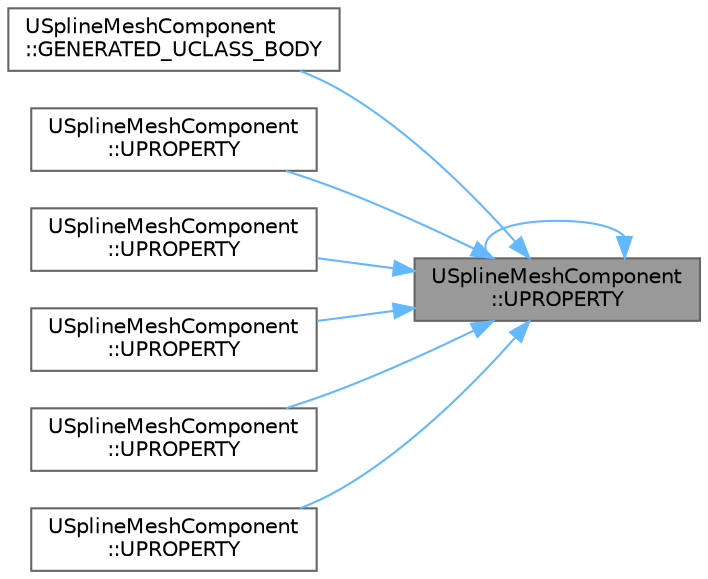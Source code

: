 digraph "USplineMeshComponent::UPROPERTY"
{
 // INTERACTIVE_SVG=YES
 // LATEX_PDF_SIZE
  bgcolor="transparent";
  edge [fontname=Helvetica,fontsize=10,labelfontname=Helvetica,labelfontsize=10];
  node [fontname=Helvetica,fontsize=10,shape=box,height=0.2,width=0.4];
  rankdir="RL";
  Node1 [id="Node000001",label="USplineMeshComponent\l::UPROPERTY",height=0.2,width=0.4,color="gray40", fillcolor="grey60", style="filled", fontcolor="black",tooltip="Axis (in component space) that is used to determine X axis for co-ordinates along spline."];
  Node1 -> Node2 [id="edge1_Node000001_Node000002",dir="back",color="steelblue1",style="solid",tooltip=" "];
  Node2 [id="Node000002",label="USplineMeshComponent\l::GENERATED_UCLASS_BODY",height=0.2,width=0.4,color="grey40", fillcolor="white", style="filled",URL="$d0/df7/classUSplineMeshComponent.html#a2a7c8613f354eb2a6bee14a5e5e79925",tooltip="Spline that is used to deform mesh."];
  Node1 -> Node3 [id="edge2_Node000001_Node000003",dir="back",color="steelblue1",style="solid",tooltip=" "];
  Node3 [id="Node000003",label="USplineMeshComponent\l::UPROPERTY",height=0.2,width=0.4,color="grey40", fillcolor="white", style="filled",URL="$d0/df7/classUSplineMeshComponent.html#a9f8d5c49fa541075886ba98764f77d89",tooltip="Distance at which to disable World Position Offset for an entire instance (0 = Never disable WPO)."];
  Node1 -> Node4 [id="edge3_Node000001_Node000004",dir="back",color="steelblue1",style="solid",tooltip=" "];
  Node4 [id="Node000004",label="USplineMeshComponent\l::UPROPERTY",height=0.2,width=0.4,color="grey40", fillcolor="white", style="filled",URL="$d0/df7/classUSplineMeshComponent.html#ac9bb2fda3f2db05293d2163b3c54696e",tooltip="Maximum coordinate along the spline forward axis which corresponds to end of spline."];
  Node1 -> Node5 [id="edge4_Node000001_Node000005",dir="back",color="steelblue1",style="solid",tooltip=" "];
  Node5 [id="Node000005",label="USplineMeshComponent\l::UPROPERTY",height=0.2,width=0.4,color="grey40", fillcolor="white", style="filled",URL="$d0/df7/classUSplineMeshComponent.html#a20ba54315be757f2d6c5eef4367c206e",tooltip="Minimum coordinate along the spline forward axis which corresponds to start of spline."];
  Node1 -> Node6 [id="edge5_Node000001_Node000006",dir="back",color="steelblue1",style="solid",tooltip=" "];
  Node6 [id="Node000006",label="USplineMeshComponent\l::UPROPERTY",height=0.2,width=0.4,color="grey40", fillcolor="white", style="filled",URL="$d0/df7/classUSplineMeshComponent.html#ad5458665e94386ed311f27d3b9afa700",tooltip="The max draw distance to use in the main pass when also rendering to a runtime virtual texture."];
  Node1 -> Node1 [id="edge6_Node000001_Node000001",dir="back",color="steelblue1",style="solid",tooltip=" "];
  Node1 -> Node7 [id="edge7_Node000001_Node000007",dir="back",color="steelblue1",style="solid",tooltip=" "];
  Node7 [id="Node000007",label="USplineMeshComponent\l::UPROPERTY",height=0.2,width=0.4,color="grey40", fillcolor="white", style="filled",URL="$d0/df7/classUSplineMeshComponent.html#a4e0e85334c6034d53b7c8b665c7ec409",tooltip="Distance at which to disable World Position Offset for an entire instance (0 = Never disable WPO)."];
}
